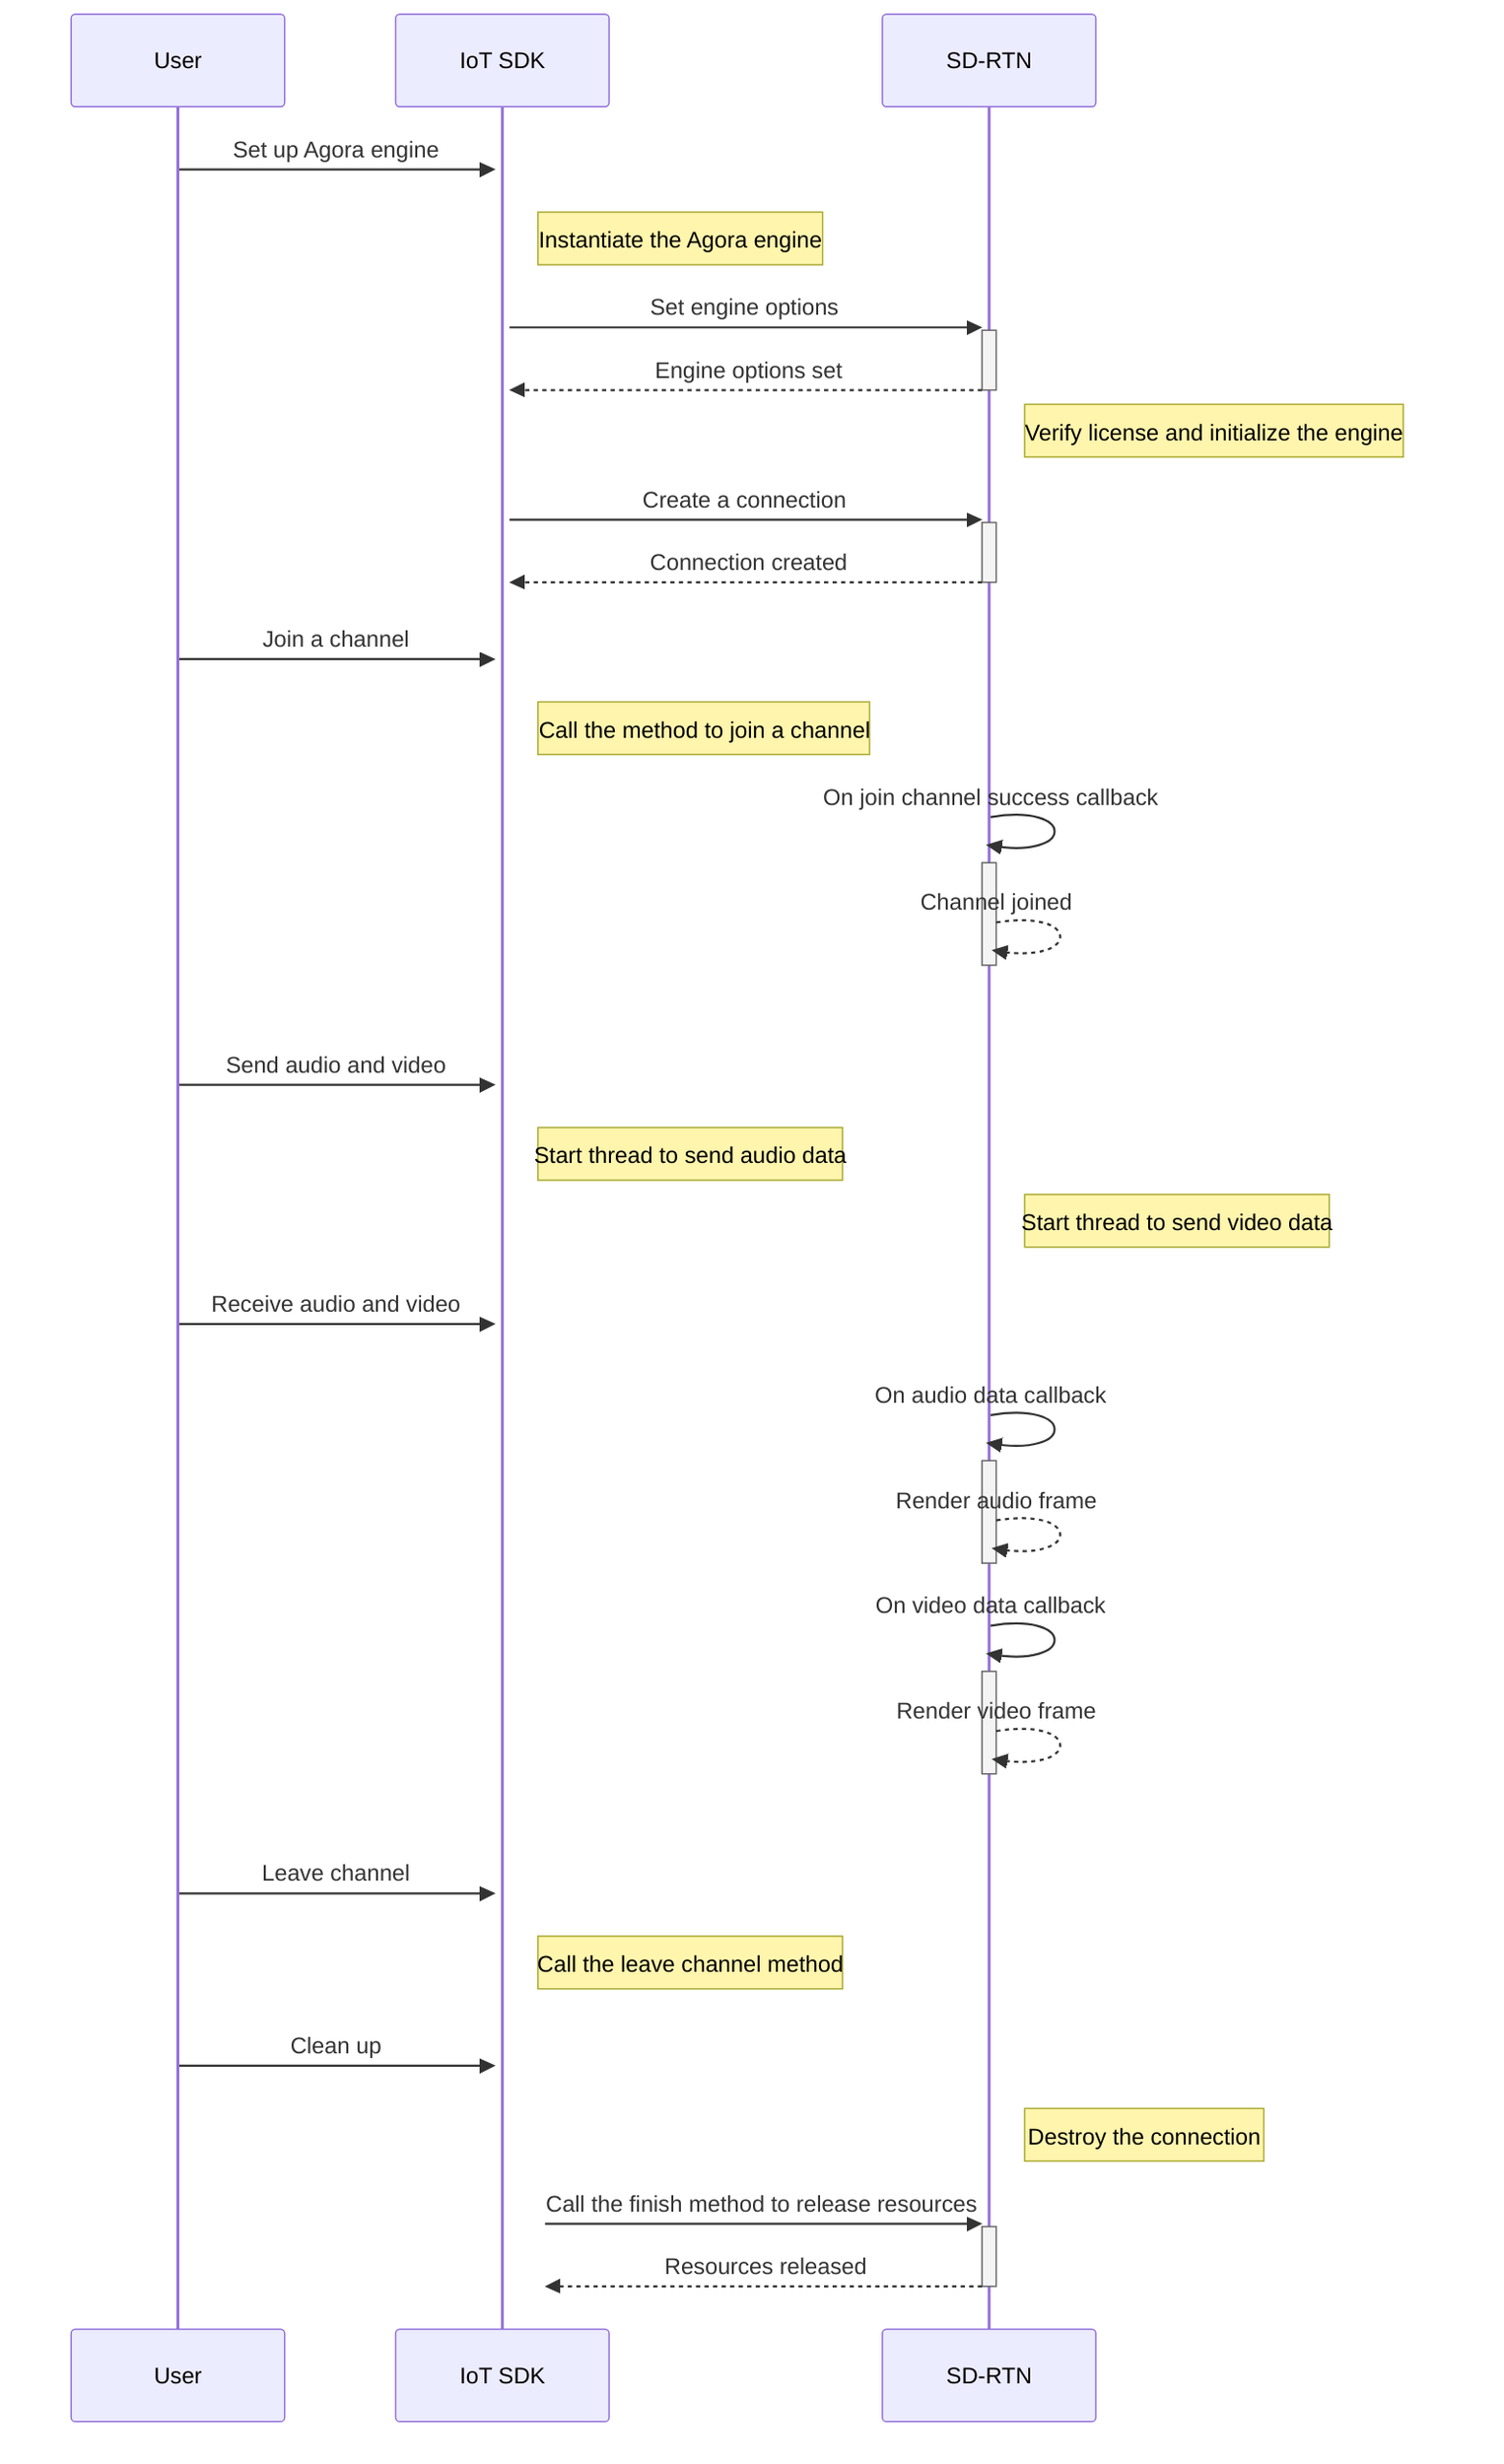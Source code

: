sequenceDiagram
  participant User
  participant IoT_SDK as IoT SDK
  participant SD_RTN as SD-RTN

  User ->>+ IoT_SDK: Set up Agora engine
  rect rgb(255,255,255)
    note right of IoT_SDK: Instantiate the Agora engine
    IoT_SDK ->>+ SD_RTN: Set engine options
    SD_RTN -->>- IoT_SDK: Engine options set
    note right of SD_RTN: Verify license and initialize the engine
    IoT_SDK ->>+ SD_RTN: Create a connection
    SD_RTN -->>- IoT_SDK: Connection created
  end

  User ->>+ IoT_SDK: Join a channel
  rect rgb(255,255,255)
    note right of IoT_SDK: Call the method to join a channel
    SD_RTN ->>+ SD_RTN: On join channel success callback
    SD_RTN -->>- SD_RTN: Channel joined
  end

  User ->>+ IoT_SDK: Send audio and video
  rect rgb(255,255,255)
    note right of IoT_SDK: Start thread to send audio data
    note right of SD_RTN: Start thread to send video data
  end

  User ->>+ IoT_SDK: Receive audio and video
  rect rgb(255,255,255)
    SD_RTN ->>+ SD_RTN: On audio data callback
    SD_RTN -->>- SD_RTN: Render audio frame
    SD_RTN ->>+ SD_RTN: On video data callback
    SD_RTN -->>- SD_RTN: Render video frame
  end

  User ->>+ IoT_SDK: Leave channel
  rect rgb(255,255,255)
    note right of IoT_SDK: Call the leave channel method
  end

  User ->>+ IoT_SDK: Clean up
  rect rgb(255,255,255)
    note right of SD_RTN: Destroy the connection
    IoT_SDK ->>+ SD_RTN: Call the finish method to release resources
    SD_RTN -->>- IoT_SDK: Resources released
  end
